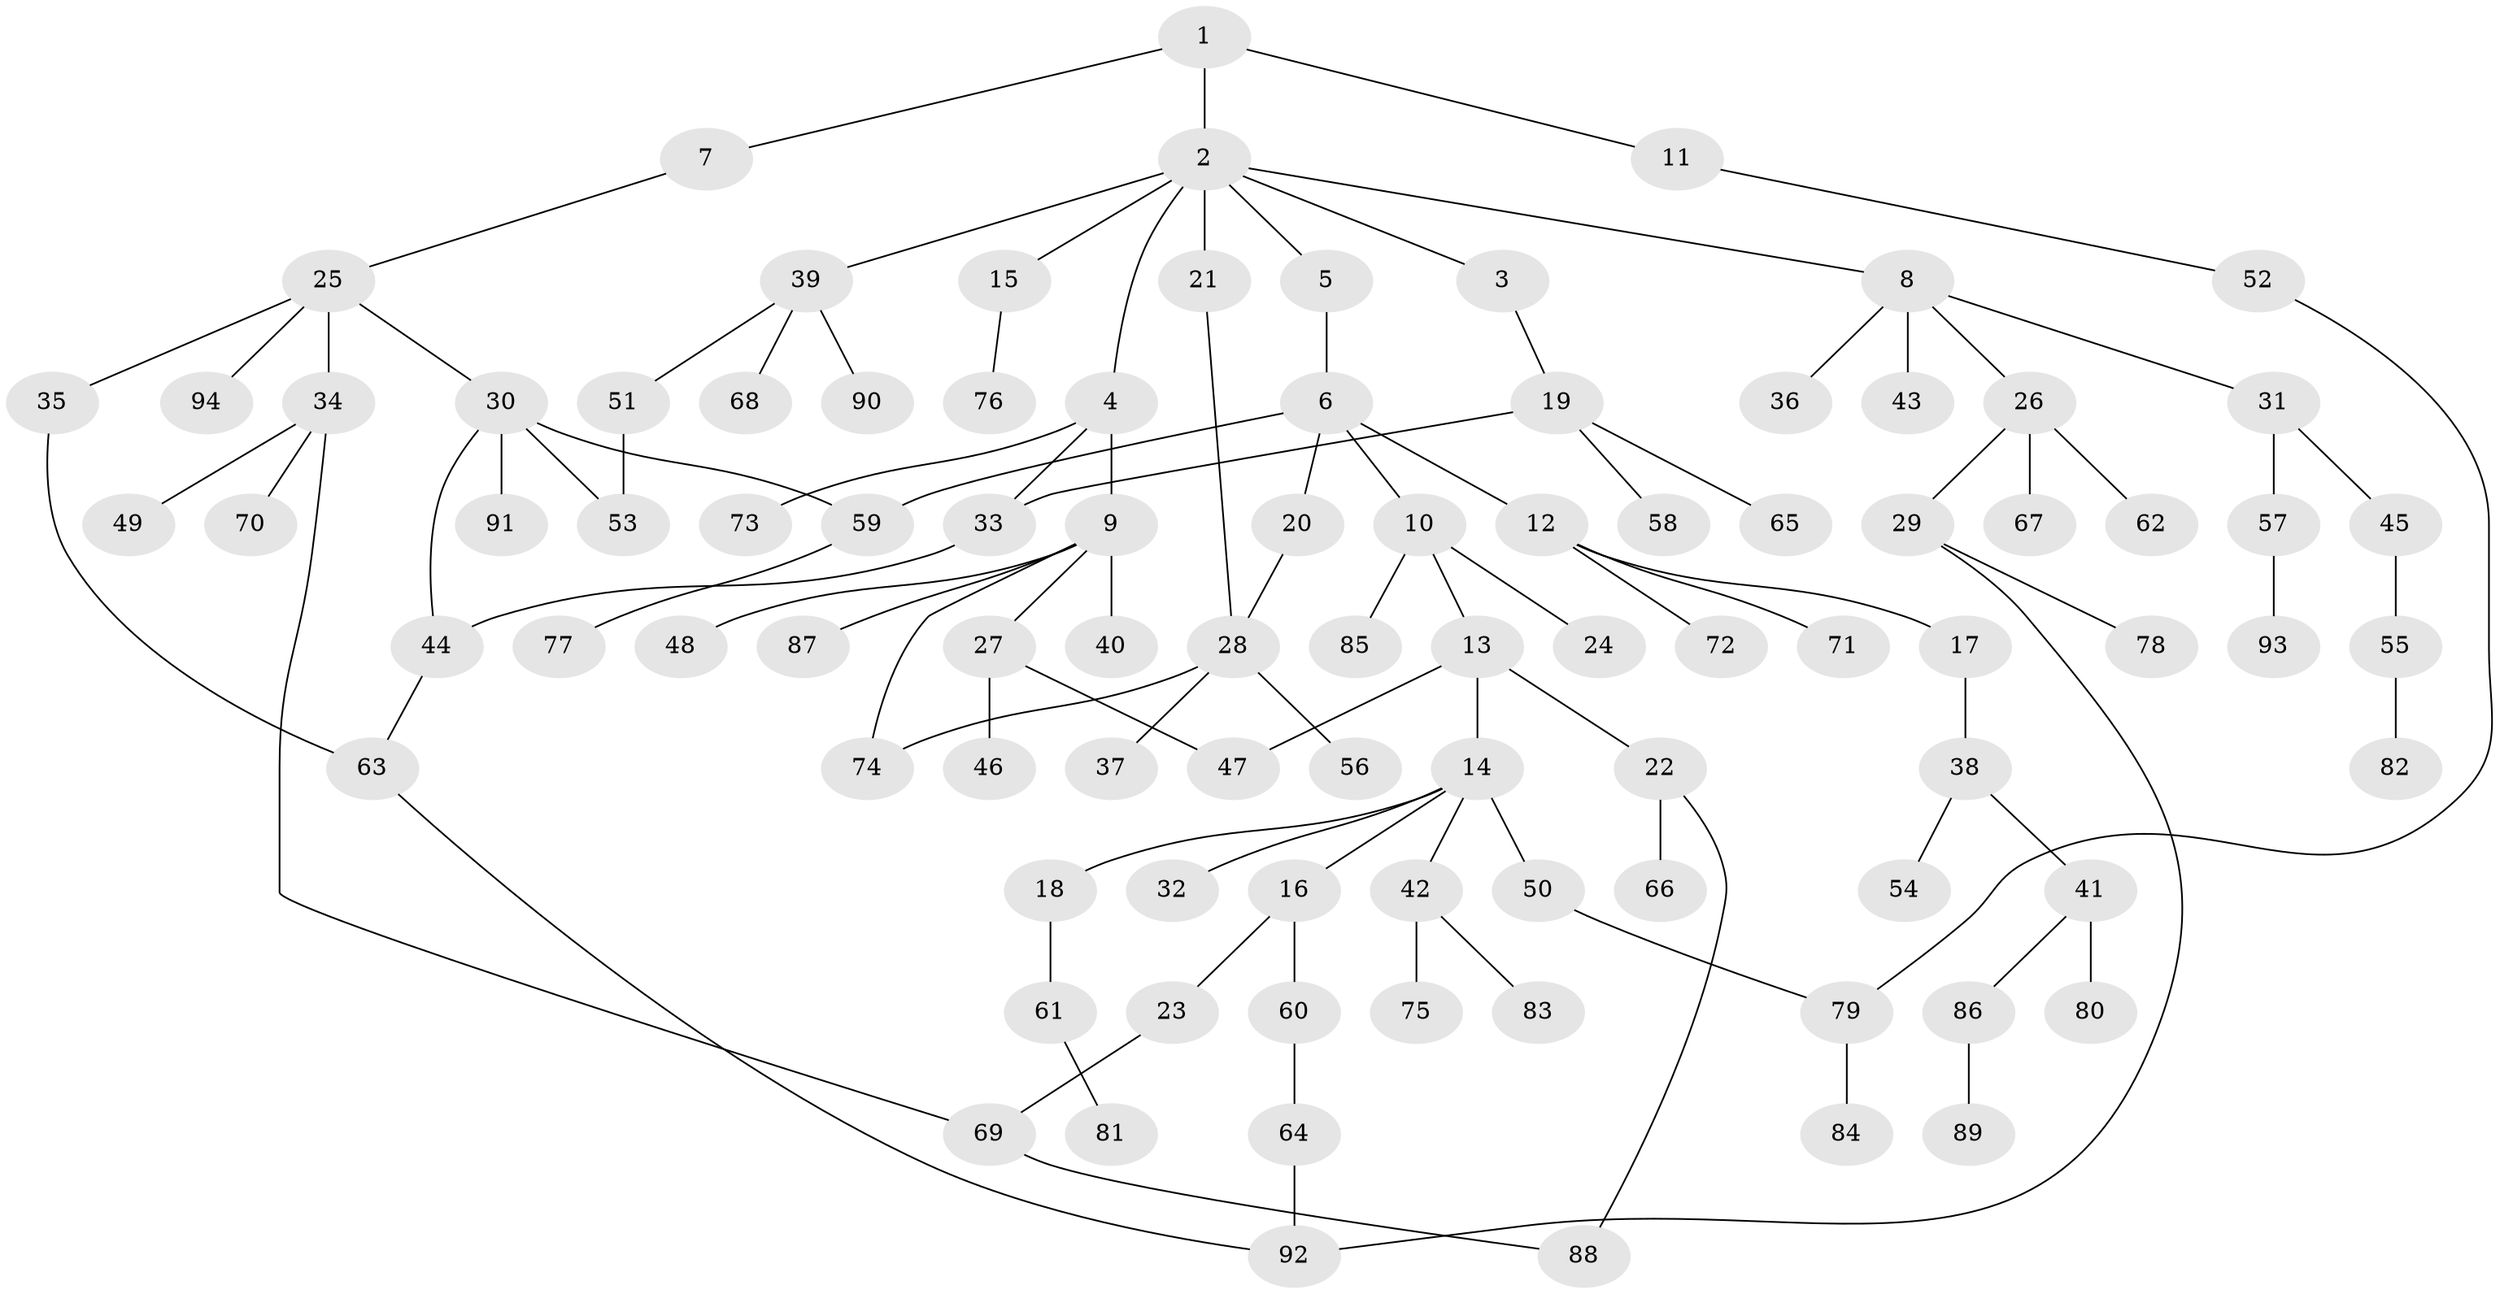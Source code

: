 // coarse degree distribution, {3: 0.16666666666666666, 8: 0.030303030303030304, 2: 0.24242424242424243, 6: 0.015151515151515152, 5: 0.045454545454545456, 4: 0.07575757575757576, 7: 0.015151515151515152, 1: 0.4090909090909091}
// Generated by graph-tools (version 1.1) at 2025/51/02/27/25 19:51:39]
// undirected, 94 vertices, 106 edges
graph export_dot {
graph [start="1"]
  node [color=gray90,style=filled];
  1;
  2;
  3;
  4;
  5;
  6;
  7;
  8;
  9;
  10;
  11;
  12;
  13;
  14;
  15;
  16;
  17;
  18;
  19;
  20;
  21;
  22;
  23;
  24;
  25;
  26;
  27;
  28;
  29;
  30;
  31;
  32;
  33;
  34;
  35;
  36;
  37;
  38;
  39;
  40;
  41;
  42;
  43;
  44;
  45;
  46;
  47;
  48;
  49;
  50;
  51;
  52;
  53;
  54;
  55;
  56;
  57;
  58;
  59;
  60;
  61;
  62;
  63;
  64;
  65;
  66;
  67;
  68;
  69;
  70;
  71;
  72;
  73;
  74;
  75;
  76;
  77;
  78;
  79;
  80;
  81;
  82;
  83;
  84;
  85;
  86;
  87;
  88;
  89;
  90;
  91;
  92;
  93;
  94;
  1 -- 2;
  1 -- 7;
  1 -- 11;
  2 -- 3;
  2 -- 4;
  2 -- 5;
  2 -- 8;
  2 -- 15;
  2 -- 21;
  2 -- 39;
  3 -- 19;
  4 -- 9;
  4 -- 73;
  4 -- 33;
  5 -- 6;
  6 -- 10;
  6 -- 12;
  6 -- 20;
  6 -- 59;
  7 -- 25;
  8 -- 26;
  8 -- 31;
  8 -- 36;
  8 -- 43;
  9 -- 27;
  9 -- 40;
  9 -- 48;
  9 -- 74;
  9 -- 87;
  10 -- 13;
  10 -- 24;
  10 -- 85;
  11 -- 52;
  12 -- 17;
  12 -- 71;
  12 -- 72;
  13 -- 14;
  13 -- 22;
  13 -- 47;
  14 -- 16;
  14 -- 18;
  14 -- 32;
  14 -- 42;
  14 -- 50;
  15 -- 76;
  16 -- 23;
  16 -- 60;
  17 -- 38;
  18 -- 61;
  19 -- 33;
  19 -- 58;
  19 -- 65;
  20 -- 28;
  21 -- 28;
  22 -- 66;
  22 -- 88;
  23 -- 69;
  25 -- 30;
  25 -- 34;
  25 -- 35;
  25 -- 94;
  26 -- 29;
  26 -- 62;
  26 -- 67;
  27 -- 46;
  27 -- 47;
  28 -- 37;
  28 -- 56;
  28 -- 74;
  29 -- 78;
  29 -- 92;
  30 -- 91;
  30 -- 44;
  30 -- 59;
  30 -- 53;
  31 -- 45;
  31 -- 57;
  33 -- 44;
  34 -- 49;
  34 -- 70;
  34 -- 69;
  35 -- 63;
  38 -- 41;
  38 -- 54;
  39 -- 51;
  39 -- 68;
  39 -- 90;
  41 -- 80;
  41 -- 86;
  42 -- 75;
  42 -- 83;
  44 -- 63;
  45 -- 55;
  50 -- 79;
  51 -- 53;
  52 -- 79;
  55 -- 82;
  57 -- 93;
  59 -- 77;
  60 -- 64;
  61 -- 81;
  63 -- 92;
  64 -- 92;
  69 -- 88;
  79 -- 84;
  86 -- 89;
}
